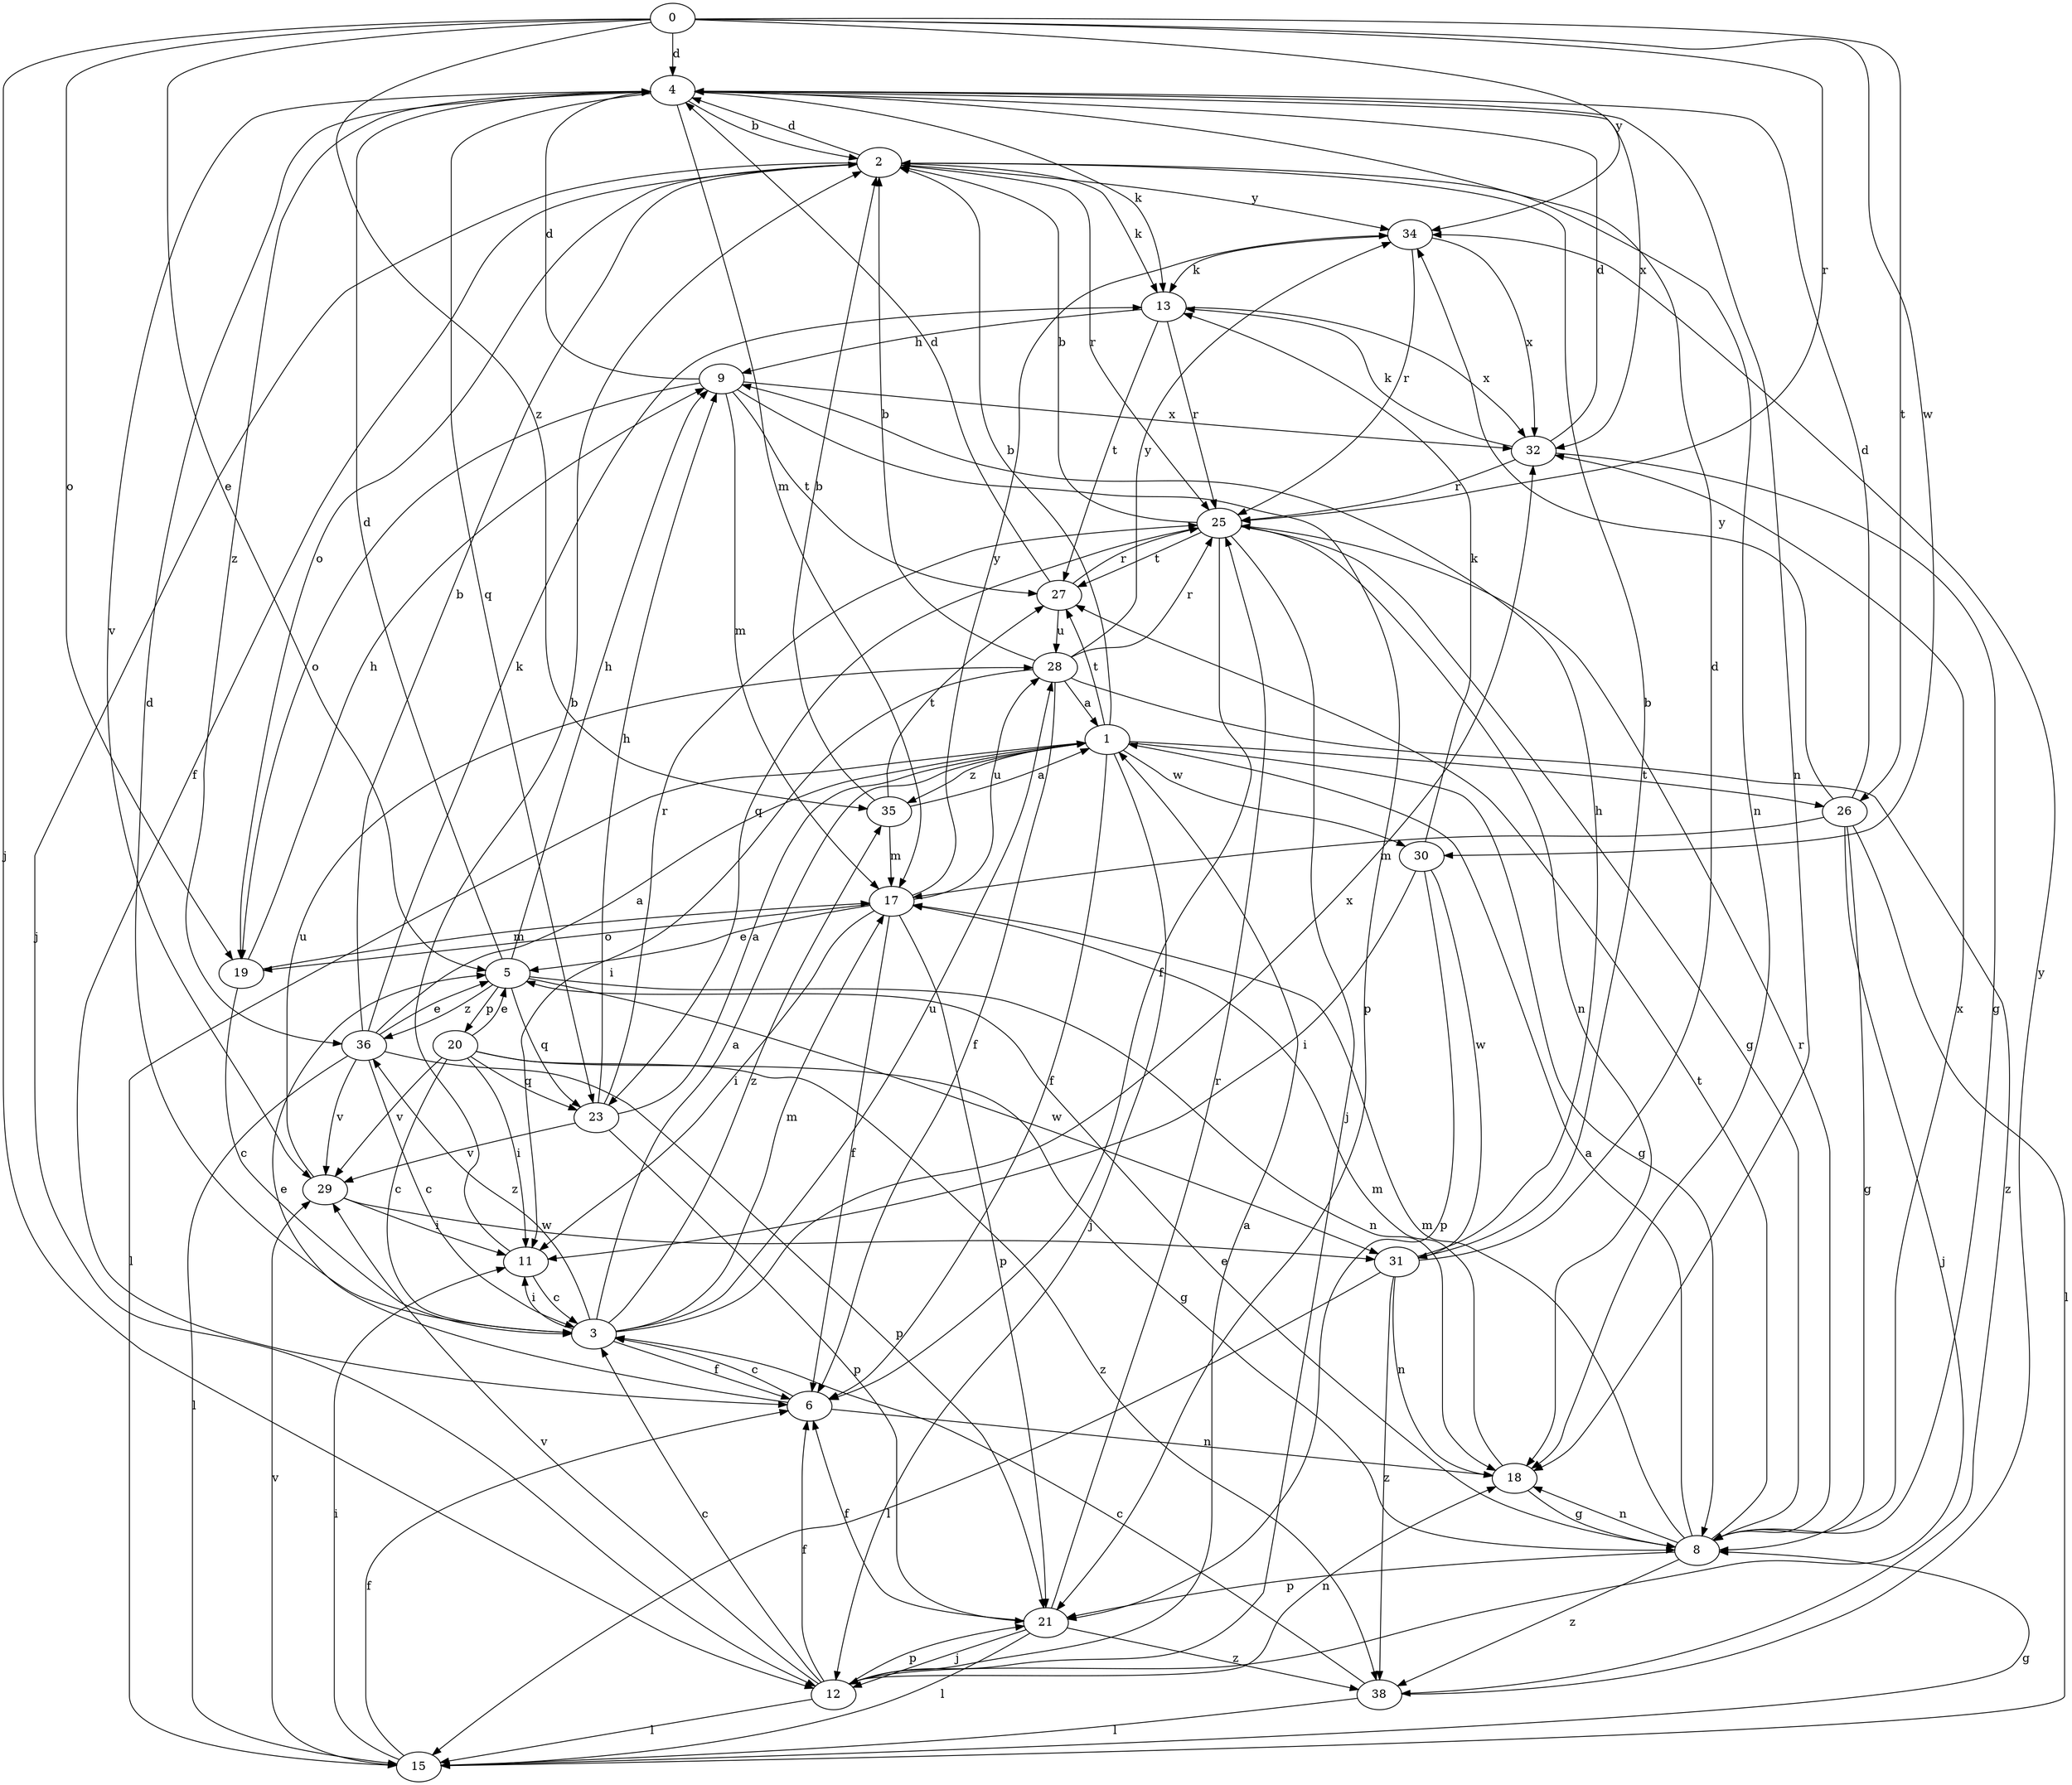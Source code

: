 strict digraph  {
0;
1;
2;
3;
4;
5;
6;
8;
9;
11;
12;
13;
15;
17;
18;
19;
20;
21;
23;
25;
26;
27;
28;
29;
30;
31;
32;
34;
35;
36;
38;
0 -> 4  [label=d];
0 -> 5  [label=e];
0 -> 12  [label=j];
0 -> 19  [label=o];
0 -> 25  [label=r];
0 -> 26  [label=t];
0 -> 30  [label=w];
0 -> 34  [label=y];
0 -> 35  [label=z];
1 -> 2  [label=b];
1 -> 6  [label=f];
1 -> 8  [label=g];
1 -> 12  [label=j];
1 -> 15  [label=l];
1 -> 26  [label=t];
1 -> 27  [label=t];
1 -> 30  [label=w];
1 -> 35  [label=z];
2 -> 4  [label=d];
2 -> 6  [label=f];
2 -> 12  [label=j];
2 -> 13  [label=k];
2 -> 18  [label=n];
2 -> 19  [label=o];
2 -> 25  [label=r];
2 -> 34  [label=y];
3 -> 1  [label=a];
3 -> 4  [label=d];
3 -> 6  [label=f];
3 -> 11  [label=i];
3 -> 17  [label=m];
3 -> 28  [label=u];
3 -> 32  [label=x];
3 -> 35  [label=z];
3 -> 36  [label=z];
4 -> 2  [label=b];
4 -> 13  [label=k];
4 -> 17  [label=m];
4 -> 18  [label=n];
4 -> 23  [label=q];
4 -> 29  [label=v];
4 -> 32  [label=x];
4 -> 36  [label=z];
5 -> 4  [label=d];
5 -> 9  [label=h];
5 -> 18  [label=n];
5 -> 20  [label=p];
5 -> 23  [label=q];
5 -> 31  [label=w];
5 -> 36  [label=z];
6 -> 3  [label=c];
6 -> 5  [label=e];
6 -> 18  [label=n];
8 -> 1  [label=a];
8 -> 5  [label=e];
8 -> 17  [label=m];
8 -> 18  [label=n];
8 -> 21  [label=p];
8 -> 25  [label=r];
8 -> 27  [label=t];
8 -> 32  [label=x];
8 -> 38  [label=z];
9 -> 4  [label=d];
9 -> 17  [label=m];
9 -> 19  [label=o];
9 -> 21  [label=p];
9 -> 27  [label=t];
9 -> 32  [label=x];
11 -> 2  [label=b];
11 -> 3  [label=c];
12 -> 1  [label=a];
12 -> 3  [label=c];
12 -> 6  [label=f];
12 -> 15  [label=l];
12 -> 18  [label=n];
12 -> 21  [label=p];
12 -> 29  [label=v];
13 -> 9  [label=h];
13 -> 25  [label=r];
13 -> 27  [label=t];
13 -> 32  [label=x];
15 -> 6  [label=f];
15 -> 8  [label=g];
15 -> 11  [label=i];
15 -> 29  [label=v];
17 -> 5  [label=e];
17 -> 6  [label=f];
17 -> 11  [label=i];
17 -> 19  [label=o];
17 -> 21  [label=p];
17 -> 28  [label=u];
17 -> 34  [label=y];
18 -> 8  [label=g];
18 -> 17  [label=m];
19 -> 3  [label=c];
19 -> 9  [label=h];
19 -> 17  [label=m];
20 -> 3  [label=c];
20 -> 5  [label=e];
20 -> 8  [label=g];
20 -> 11  [label=i];
20 -> 23  [label=q];
20 -> 29  [label=v];
20 -> 38  [label=z];
21 -> 6  [label=f];
21 -> 12  [label=j];
21 -> 15  [label=l];
21 -> 25  [label=r];
21 -> 38  [label=z];
23 -> 1  [label=a];
23 -> 9  [label=h];
23 -> 21  [label=p];
23 -> 25  [label=r];
23 -> 29  [label=v];
25 -> 2  [label=b];
25 -> 6  [label=f];
25 -> 8  [label=g];
25 -> 12  [label=j];
25 -> 18  [label=n];
25 -> 23  [label=q];
25 -> 27  [label=t];
26 -> 4  [label=d];
26 -> 8  [label=g];
26 -> 12  [label=j];
26 -> 15  [label=l];
26 -> 17  [label=m];
26 -> 34  [label=y];
27 -> 4  [label=d];
27 -> 25  [label=r];
27 -> 28  [label=u];
28 -> 1  [label=a];
28 -> 2  [label=b];
28 -> 6  [label=f];
28 -> 11  [label=i];
28 -> 25  [label=r];
28 -> 34  [label=y];
28 -> 38  [label=z];
29 -> 11  [label=i];
29 -> 28  [label=u];
29 -> 31  [label=w];
30 -> 11  [label=i];
30 -> 13  [label=k];
30 -> 21  [label=p];
30 -> 31  [label=w];
31 -> 2  [label=b];
31 -> 4  [label=d];
31 -> 9  [label=h];
31 -> 15  [label=l];
31 -> 18  [label=n];
31 -> 38  [label=z];
32 -> 4  [label=d];
32 -> 8  [label=g];
32 -> 13  [label=k];
32 -> 25  [label=r];
34 -> 13  [label=k];
34 -> 25  [label=r];
34 -> 32  [label=x];
35 -> 1  [label=a];
35 -> 2  [label=b];
35 -> 17  [label=m];
35 -> 27  [label=t];
36 -> 1  [label=a];
36 -> 2  [label=b];
36 -> 3  [label=c];
36 -> 5  [label=e];
36 -> 13  [label=k];
36 -> 15  [label=l];
36 -> 21  [label=p];
36 -> 29  [label=v];
38 -> 3  [label=c];
38 -> 15  [label=l];
38 -> 34  [label=y];
}
